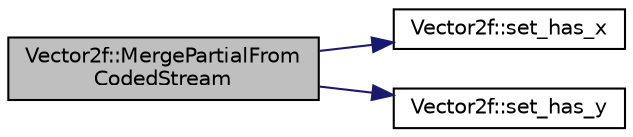 digraph "Vector2f::MergePartialFromCodedStream"
{
 // INTERACTIVE_SVG=YES
  edge [fontname="Helvetica",fontsize="10",labelfontname="Helvetica",labelfontsize="10"];
  node [fontname="Helvetica",fontsize="10",shape=record];
  rankdir="LR";
  Node1 [label="Vector2f::MergePartialFrom\lCodedStream",height=0.2,width=0.4,color="black", fillcolor="grey75", style="filled", fontcolor="black"];
  Node1 -> Node2 [color="midnightblue",fontsize="10",style="solid",fontname="Helvetica"];
  Node2 [label="Vector2f::set_has_x",height=0.2,width=0.4,color="black", fillcolor="white", style="filled",URL="$da/dc2/class_vector2f.html#a9cfe9dfa133e8a0c0e8d476bbeeaa25f"];
  Node1 -> Node3 [color="midnightblue",fontsize="10",style="solid",fontname="Helvetica"];
  Node3 [label="Vector2f::set_has_y",height=0.2,width=0.4,color="black", fillcolor="white", style="filled",URL="$da/dc2/class_vector2f.html#aab273959277484f80b7660964d2a44da"];
}
